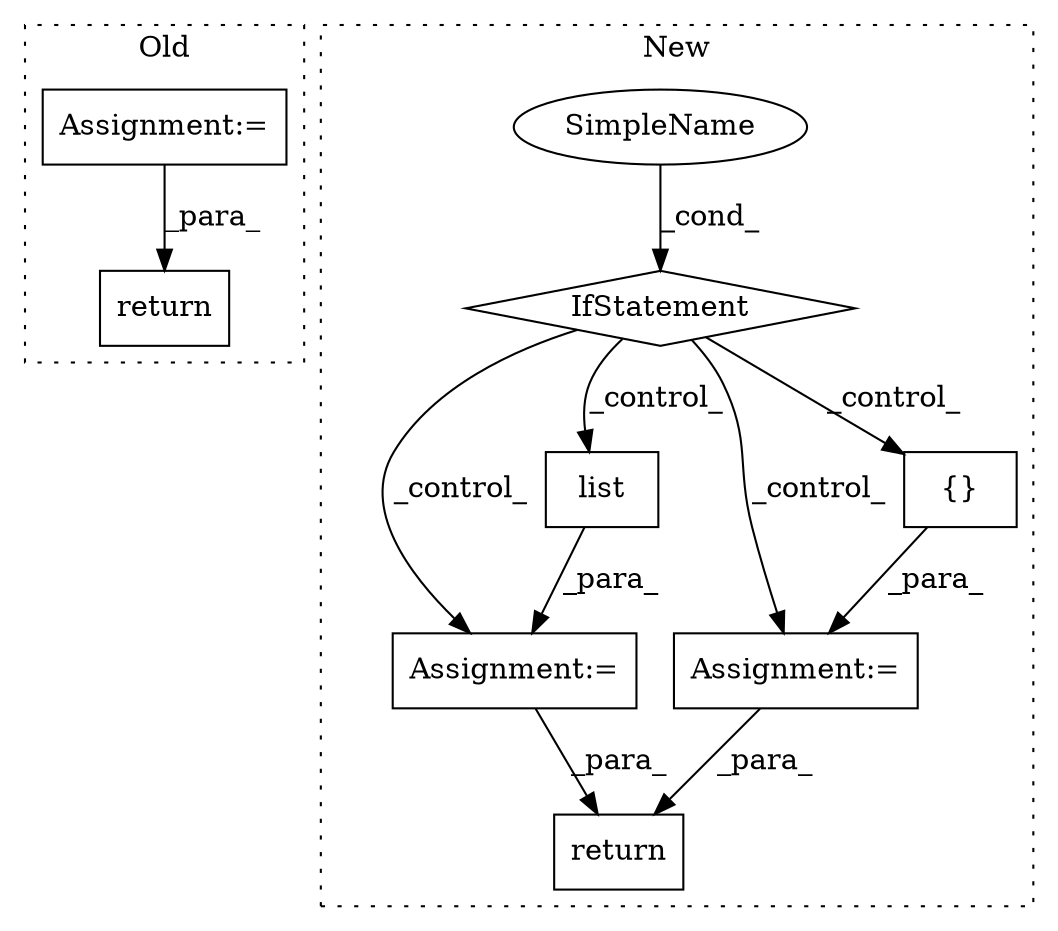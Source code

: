 digraph G {
subgraph cluster0 {
1 [label="return" a="41" s="2646" l="7" shape="box"];
6 [label="Assignment:=" a="7" s="2582" l="1" shape="box"];
label = "Old";
style="dotted";
}
subgraph cluster1 {
2 [label="list" a="32" s="2270,2279" l="5,1" shape="box"];
3 [label="return" a="41" s="2489" l="7" shape="box"];
4 [label="Assignment:=" a="7" s="2217" l="1" shape="box"];
5 [label="Assignment:=" a="7" s="2269" l="1" shape="box"];
7 [label="{}" a="4" s="2227" l="2" shape="box"];
8 [label="IfStatement" a="25" s="2187,2203" l="4,2" shape="diamond"];
9 [label="SimpleName" a="42" s="" l="" shape="ellipse"];
label = "New";
style="dotted";
}
2 -> 5 [label="_para_"];
4 -> 3 [label="_para_"];
5 -> 3 [label="_para_"];
6 -> 1 [label="_para_"];
7 -> 4 [label="_para_"];
8 -> 4 [label="_control_"];
8 -> 2 [label="_control_"];
8 -> 5 [label="_control_"];
8 -> 7 [label="_control_"];
9 -> 8 [label="_cond_"];
}